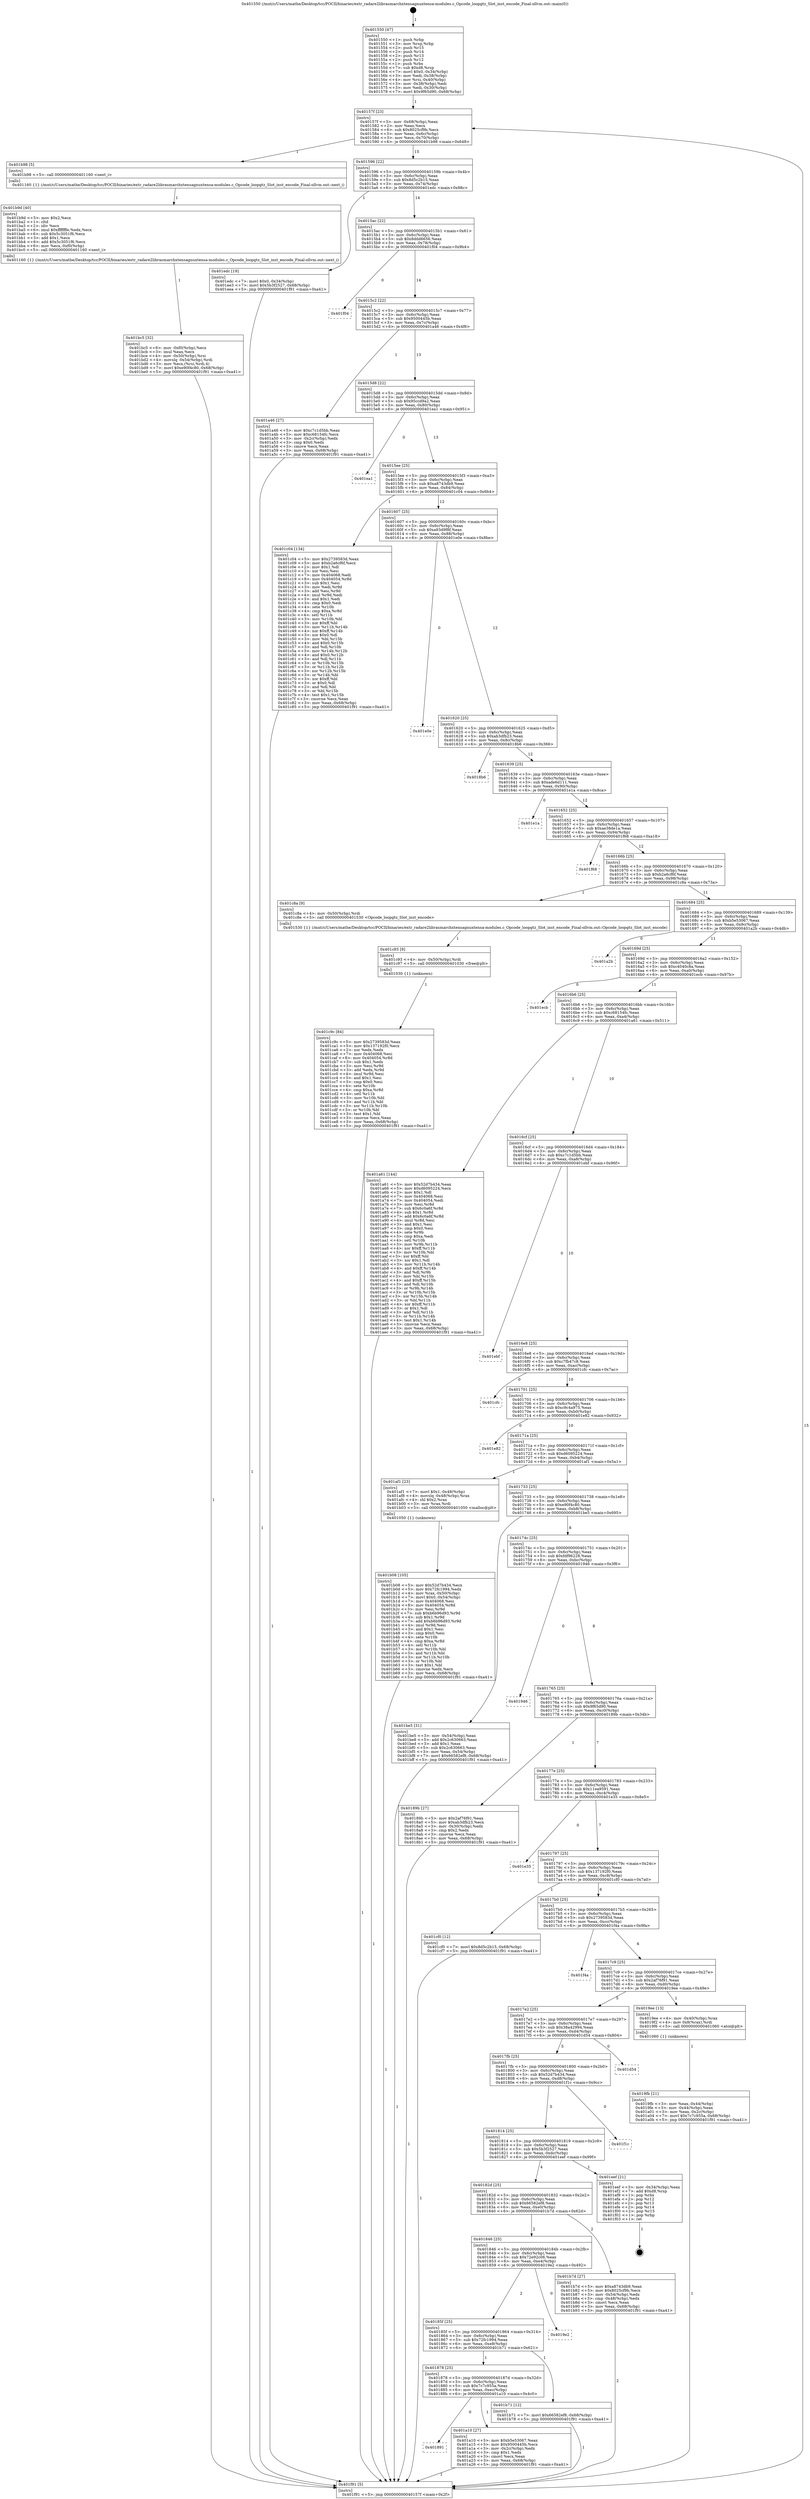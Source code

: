 digraph "0x401550" {
  label = "0x401550 (/mnt/c/Users/mathe/Desktop/tcc/POCII/binaries/extr_radare2librasmarchxtensagnuxtensa-modules.c_Opcode_loopgtz_Slot_inst_encode_Final-ollvm.out::main(0))"
  labelloc = "t"
  node[shape=record]

  Entry [label="",width=0.3,height=0.3,shape=circle,fillcolor=black,style=filled]
  "0x40157f" [label="{
     0x40157f [23]\l
     | [instrs]\l
     &nbsp;&nbsp;0x40157f \<+3\>: mov -0x68(%rbp),%eax\l
     &nbsp;&nbsp;0x401582 \<+2\>: mov %eax,%ecx\l
     &nbsp;&nbsp;0x401584 \<+6\>: sub $0x8025cf9b,%ecx\l
     &nbsp;&nbsp;0x40158a \<+3\>: mov %eax,-0x6c(%rbp)\l
     &nbsp;&nbsp;0x40158d \<+3\>: mov %ecx,-0x70(%rbp)\l
     &nbsp;&nbsp;0x401590 \<+6\>: je 0000000000401b98 \<main+0x648\>\l
  }"]
  "0x401b98" [label="{
     0x401b98 [5]\l
     | [instrs]\l
     &nbsp;&nbsp;0x401b98 \<+5\>: call 0000000000401160 \<next_i\>\l
     | [calls]\l
     &nbsp;&nbsp;0x401160 \{1\} (/mnt/c/Users/mathe/Desktop/tcc/POCII/binaries/extr_radare2librasmarchxtensagnuxtensa-modules.c_Opcode_loopgtz_Slot_inst_encode_Final-ollvm.out::next_i)\l
  }"]
  "0x401596" [label="{
     0x401596 [22]\l
     | [instrs]\l
     &nbsp;&nbsp;0x401596 \<+5\>: jmp 000000000040159b \<main+0x4b\>\l
     &nbsp;&nbsp;0x40159b \<+3\>: mov -0x6c(%rbp),%eax\l
     &nbsp;&nbsp;0x40159e \<+5\>: sub $0x8d5c2b15,%eax\l
     &nbsp;&nbsp;0x4015a3 \<+3\>: mov %eax,-0x74(%rbp)\l
     &nbsp;&nbsp;0x4015a6 \<+6\>: je 0000000000401edc \<main+0x98c\>\l
  }"]
  Exit [label="",width=0.3,height=0.3,shape=circle,fillcolor=black,style=filled,peripheries=2]
  "0x401edc" [label="{
     0x401edc [19]\l
     | [instrs]\l
     &nbsp;&nbsp;0x401edc \<+7\>: movl $0x0,-0x34(%rbp)\l
     &nbsp;&nbsp;0x401ee3 \<+7\>: movl $0x5b3f2527,-0x68(%rbp)\l
     &nbsp;&nbsp;0x401eea \<+5\>: jmp 0000000000401f91 \<main+0xa41\>\l
  }"]
  "0x4015ac" [label="{
     0x4015ac [22]\l
     | [instrs]\l
     &nbsp;&nbsp;0x4015ac \<+5\>: jmp 00000000004015b1 \<main+0x61\>\l
     &nbsp;&nbsp;0x4015b1 \<+3\>: mov -0x6c(%rbp),%eax\l
     &nbsp;&nbsp;0x4015b4 \<+5\>: sub $0x8ddd6656,%eax\l
     &nbsp;&nbsp;0x4015b9 \<+3\>: mov %eax,-0x78(%rbp)\l
     &nbsp;&nbsp;0x4015bc \<+6\>: je 0000000000401f04 \<main+0x9b4\>\l
  }"]
  "0x401c9c" [label="{
     0x401c9c [84]\l
     | [instrs]\l
     &nbsp;&nbsp;0x401c9c \<+5\>: mov $0x2739583d,%eax\l
     &nbsp;&nbsp;0x401ca1 \<+5\>: mov $0x137192f0,%ecx\l
     &nbsp;&nbsp;0x401ca6 \<+2\>: xor %edx,%edx\l
     &nbsp;&nbsp;0x401ca8 \<+7\>: mov 0x404068,%esi\l
     &nbsp;&nbsp;0x401caf \<+8\>: mov 0x404054,%r8d\l
     &nbsp;&nbsp;0x401cb7 \<+3\>: sub $0x1,%edx\l
     &nbsp;&nbsp;0x401cba \<+3\>: mov %esi,%r9d\l
     &nbsp;&nbsp;0x401cbd \<+3\>: add %edx,%r9d\l
     &nbsp;&nbsp;0x401cc0 \<+4\>: imul %r9d,%esi\l
     &nbsp;&nbsp;0x401cc4 \<+3\>: and $0x1,%esi\l
     &nbsp;&nbsp;0x401cc7 \<+3\>: cmp $0x0,%esi\l
     &nbsp;&nbsp;0x401cca \<+4\>: sete %r10b\l
     &nbsp;&nbsp;0x401cce \<+4\>: cmp $0xa,%r8d\l
     &nbsp;&nbsp;0x401cd2 \<+4\>: setl %r11b\l
     &nbsp;&nbsp;0x401cd6 \<+3\>: mov %r10b,%bl\l
     &nbsp;&nbsp;0x401cd9 \<+3\>: and %r11b,%bl\l
     &nbsp;&nbsp;0x401cdc \<+3\>: xor %r11b,%r10b\l
     &nbsp;&nbsp;0x401cdf \<+3\>: or %r10b,%bl\l
     &nbsp;&nbsp;0x401ce2 \<+3\>: test $0x1,%bl\l
     &nbsp;&nbsp;0x401ce5 \<+3\>: cmovne %ecx,%eax\l
     &nbsp;&nbsp;0x401ce8 \<+3\>: mov %eax,-0x68(%rbp)\l
     &nbsp;&nbsp;0x401ceb \<+5\>: jmp 0000000000401f91 \<main+0xa41\>\l
  }"]
  "0x401f04" [label="{
     0x401f04\l
  }", style=dashed]
  "0x4015c2" [label="{
     0x4015c2 [22]\l
     | [instrs]\l
     &nbsp;&nbsp;0x4015c2 \<+5\>: jmp 00000000004015c7 \<main+0x77\>\l
     &nbsp;&nbsp;0x4015c7 \<+3\>: mov -0x6c(%rbp),%eax\l
     &nbsp;&nbsp;0x4015ca \<+5\>: sub $0x9500445b,%eax\l
     &nbsp;&nbsp;0x4015cf \<+3\>: mov %eax,-0x7c(%rbp)\l
     &nbsp;&nbsp;0x4015d2 \<+6\>: je 0000000000401a46 \<main+0x4f6\>\l
  }"]
  "0x401c93" [label="{
     0x401c93 [9]\l
     | [instrs]\l
     &nbsp;&nbsp;0x401c93 \<+4\>: mov -0x50(%rbp),%rdi\l
     &nbsp;&nbsp;0x401c97 \<+5\>: call 0000000000401030 \<free@plt\>\l
     | [calls]\l
     &nbsp;&nbsp;0x401030 \{1\} (unknown)\l
  }"]
  "0x401a46" [label="{
     0x401a46 [27]\l
     | [instrs]\l
     &nbsp;&nbsp;0x401a46 \<+5\>: mov $0xc7c1d5bb,%eax\l
     &nbsp;&nbsp;0x401a4b \<+5\>: mov $0xc68154fc,%ecx\l
     &nbsp;&nbsp;0x401a50 \<+3\>: mov -0x2c(%rbp),%edx\l
     &nbsp;&nbsp;0x401a53 \<+3\>: cmp $0x0,%edx\l
     &nbsp;&nbsp;0x401a56 \<+3\>: cmove %ecx,%eax\l
     &nbsp;&nbsp;0x401a59 \<+3\>: mov %eax,-0x68(%rbp)\l
     &nbsp;&nbsp;0x401a5c \<+5\>: jmp 0000000000401f91 \<main+0xa41\>\l
  }"]
  "0x4015d8" [label="{
     0x4015d8 [22]\l
     | [instrs]\l
     &nbsp;&nbsp;0x4015d8 \<+5\>: jmp 00000000004015dd \<main+0x8d\>\l
     &nbsp;&nbsp;0x4015dd \<+3\>: mov -0x6c(%rbp),%eax\l
     &nbsp;&nbsp;0x4015e0 \<+5\>: sub $0x95ccd9a2,%eax\l
     &nbsp;&nbsp;0x4015e5 \<+3\>: mov %eax,-0x80(%rbp)\l
     &nbsp;&nbsp;0x4015e8 \<+6\>: je 0000000000401ea1 \<main+0x951\>\l
  }"]
  "0x401bc5" [label="{
     0x401bc5 [32]\l
     | [instrs]\l
     &nbsp;&nbsp;0x401bc5 \<+6\>: mov -0xf0(%rbp),%ecx\l
     &nbsp;&nbsp;0x401bcb \<+3\>: imul %eax,%ecx\l
     &nbsp;&nbsp;0x401bce \<+4\>: mov -0x50(%rbp),%rsi\l
     &nbsp;&nbsp;0x401bd2 \<+4\>: movslq -0x54(%rbp),%rdi\l
     &nbsp;&nbsp;0x401bd6 \<+3\>: mov %ecx,(%rsi,%rdi,4)\l
     &nbsp;&nbsp;0x401bd9 \<+7\>: movl $0xe90f4c80,-0x68(%rbp)\l
     &nbsp;&nbsp;0x401be0 \<+5\>: jmp 0000000000401f91 \<main+0xa41\>\l
  }"]
  "0x401ea1" [label="{
     0x401ea1\l
  }", style=dashed]
  "0x4015ee" [label="{
     0x4015ee [25]\l
     | [instrs]\l
     &nbsp;&nbsp;0x4015ee \<+5\>: jmp 00000000004015f3 \<main+0xa3\>\l
     &nbsp;&nbsp;0x4015f3 \<+3\>: mov -0x6c(%rbp),%eax\l
     &nbsp;&nbsp;0x4015f6 \<+5\>: sub $0xa8743db9,%eax\l
     &nbsp;&nbsp;0x4015fb \<+6\>: mov %eax,-0x84(%rbp)\l
     &nbsp;&nbsp;0x401601 \<+6\>: je 0000000000401c04 \<main+0x6b4\>\l
  }"]
  "0x401b9d" [label="{
     0x401b9d [40]\l
     | [instrs]\l
     &nbsp;&nbsp;0x401b9d \<+5\>: mov $0x2,%ecx\l
     &nbsp;&nbsp;0x401ba2 \<+1\>: cltd\l
     &nbsp;&nbsp;0x401ba3 \<+2\>: idiv %ecx\l
     &nbsp;&nbsp;0x401ba5 \<+6\>: imul $0xfffffffe,%edx,%ecx\l
     &nbsp;&nbsp;0x401bab \<+6\>: sub $0x5c3051f6,%ecx\l
     &nbsp;&nbsp;0x401bb1 \<+3\>: add $0x1,%ecx\l
     &nbsp;&nbsp;0x401bb4 \<+6\>: add $0x5c3051f6,%ecx\l
     &nbsp;&nbsp;0x401bba \<+6\>: mov %ecx,-0xf0(%rbp)\l
     &nbsp;&nbsp;0x401bc0 \<+5\>: call 0000000000401160 \<next_i\>\l
     | [calls]\l
     &nbsp;&nbsp;0x401160 \{1\} (/mnt/c/Users/mathe/Desktop/tcc/POCII/binaries/extr_radare2librasmarchxtensagnuxtensa-modules.c_Opcode_loopgtz_Slot_inst_encode_Final-ollvm.out::next_i)\l
  }"]
  "0x401c04" [label="{
     0x401c04 [134]\l
     | [instrs]\l
     &nbsp;&nbsp;0x401c04 \<+5\>: mov $0x2739583d,%eax\l
     &nbsp;&nbsp;0x401c09 \<+5\>: mov $0xb2a6cf6f,%ecx\l
     &nbsp;&nbsp;0x401c0e \<+2\>: mov $0x1,%dl\l
     &nbsp;&nbsp;0x401c10 \<+2\>: xor %esi,%esi\l
     &nbsp;&nbsp;0x401c12 \<+7\>: mov 0x404068,%edi\l
     &nbsp;&nbsp;0x401c19 \<+8\>: mov 0x404054,%r8d\l
     &nbsp;&nbsp;0x401c21 \<+3\>: sub $0x1,%esi\l
     &nbsp;&nbsp;0x401c24 \<+3\>: mov %edi,%r9d\l
     &nbsp;&nbsp;0x401c27 \<+3\>: add %esi,%r9d\l
     &nbsp;&nbsp;0x401c2a \<+4\>: imul %r9d,%edi\l
     &nbsp;&nbsp;0x401c2e \<+3\>: and $0x1,%edi\l
     &nbsp;&nbsp;0x401c31 \<+3\>: cmp $0x0,%edi\l
     &nbsp;&nbsp;0x401c34 \<+4\>: sete %r10b\l
     &nbsp;&nbsp;0x401c38 \<+4\>: cmp $0xa,%r8d\l
     &nbsp;&nbsp;0x401c3c \<+4\>: setl %r11b\l
     &nbsp;&nbsp;0x401c40 \<+3\>: mov %r10b,%bl\l
     &nbsp;&nbsp;0x401c43 \<+3\>: xor $0xff,%bl\l
     &nbsp;&nbsp;0x401c46 \<+3\>: mov %r11b,%r14b\l
     &nbsp;&nbsp;0x401c49 \<+4\>: xor $0xff,%r14b\l
     &nbsp;&nbsp;0x401c4d \<+3\>: xor $0x0,%dl\l
     &nbsp;&nbsp;0x401c50 \<+3\>: mov %bl,%r15b\l
     &nbsp;&nbsp;0x401c53 \<+4\>: and $0x0,%r15b\l
     &nbsp;&nbsp;0x401c57 \<+3\>: and %dl,%r10b\l
     &nbsp;&nbsp;0x401c5a \<+3\>: mov %r14b,%r12b\l
     &nbsp;&nbsp;0x401c5d \<+4\>: and $0x0,%r12b\l
     &nbsp;&nbsp;0x401c61 \<+3\>: and %dl,%r11b\l
     &nbsp;&nbsp;0x401c64 \<+3\>: or %r10b,%r15b\l
     &nbsp;&nbsp;0x401c67 \<+3\>: or %r11b,%r12b\l
     &nbsp;&nbsp;0x401c6a \<+3\>: xor %r12b,%r15b\l
     &nbsp;&nbsp;0x401c6d \<+3\>: or %r14b,%bl\l
     &nbsp;&nbsp;0x401c70 \<+3\>: xor $0xff,%bl\l
     &nbsp;&nbsp;0x401c73 \<+3\>: or $0x0,%dl\l
     &nbsp;&nbsp;0x401c76 \<+2\>: and %dl,%bl\l
     &nbsp;&nbsp;0x401c78 \<+3\>: or %bl,%r15b\l
     &nbsp;&nbsp;0x401c7b \<+4\>: test $0x1,%r15b\l
     &nbsp;&nbsp;0x401c7f \<+3\>: cmovne %ecx,%eax\l
     &nbsp;&nbsp;0x401c82 \<+3\>: mov %eax,-0x68(%rbp)\l
     &nbsp;&nbsp;0x401c85 \<+5\>: jmp 0000000000401f91 \<main+0xa41\>\l
  }"]
  "0x401607" [label="{
     0x401607 [25]\l
     | [instrs]\l
     &nbsp;&nbsp;0x401607 \<+5\>: jmp 000000000040160c \<main+0xbc\>\l
     &nbsp;&nbsp;0x40160c \<+3\>: mov -0x6c(%rbp),%eax\l
     &nbsp;&nbsp;0x40160f \<+5\>: sub $0xa93d9f8f,%eax\l
     &nbsp;&nbsp;0x401614 \<+6\>: mov %eax,-0x88(%rbp)\l
     &nbsp;&nbsp;0x40161a \<+6\>: je 0000000000401e0e \<main+0x8be\>\l
  }"]
  "0x401b08" [label="{
     0x401b08 [105]\l
     | [instrs]\l
     &nbsp;&nbsp;0x401b08 \<+5\>: mov $0x52d7b434,%ecx\l
     &nbsp;&nbsp;0x401b0d \<+5\>: mov $0x72fc1994,%edx\l
     &nbsp;&nbsp;0x401b12 \<+4\>: mov %rax,-0x50(%rbp)\l
     &nbsp;&nbsp;0x401b16 \<+7\>: movl $0x0,-0x54(%rbp)\l
     &nbsp;&nbsp;0x401b1d \<+7\>: mov 0x404068,%esi\l
     &nbsp;&nbsp;0x401b24 \<+8\>: mov 0x404054,%r8d\l
     &nbsp;&nbsp;0x401b2c \<+3\>: mov %esi,%r9d\l
     &nbsp;&nbsp;0x401b2f \<+7\>: sub $0xb6b96d93,%r9d\l
     &nbsp;&nbsp;0x401b36 \<+4\>: sub $0x1,%r9d\l
     &nbsp;&nbsp;0x401b3a \<+7\>: add $0xb6b96d93,%r9d\l
     &nbsp;&nbsp;0x401b41 \<+4\>: imul %r9d,%esi\l
     &nbsp;&nbsp;0x401b45 \<+3\>: and $0x1,%esi\l
     &nbsp;&nbsp;0x401b48 \<+3\>: cmp $0x0,%esi\l
     &nbsp;&nbsp;0x401b4b \<+4\>: sete %r10b\l
     &nbsp;&nbsp;0x401b4f \<+4\>: cmp $0xa,%r8d\l
     &nbsp;&nbsp;0x401b53 \<+4\>: setl %r11b\l
     &nbsp;&nbsp;0x401b57 \<+3\>: mov %r10b,%bl\l
     &nbsp;&nbsp;0x401b5a \<+3\>: and %r11b,%bl\l
     &nbsp;&nbsp;0x401b5d \<+3\>: xor %r11b,%r10b\l
     &nbsp;&nbsp;0x401b60 \<+3\>: or %r10b,%bl\l
     &nbsp;&nbsp;0x401b63 \<+3\>: test $0x1,%bl\l
     &nbsp;&nbsp;0x401b66 \<+3\>: cmovne %edx,%ecx\l
     &nbsp;&nbsp;0x401b69 \<+3\>: mov %ecx,-0x68(%rbp)\l
     &nbsp;&nbsp;0x401b6c \<+5\>: jmp 0000000000401f91 \<main+0xa41\>\l
  }"]
  "0x401e0e" [label="{
     0x401e0e\l
  }", style=dashed]
  "0x401620" [label="{
     0x401620 [25]\l
     | [instrs]\l
     &nbsp;&nbsp;0x401620 \<+5\>: jmp 0000000000401625 \<main+0xd5\>\l
     &nbsp;&nbsp;0x401625 \<+3\>: mov -0x6c(%rbp),%eax\l
     &nbsp;&nbsp;0x401628 \<+5\>: sub $0xab3dfb23,%eax\l
     &nbsp;&nbsp;0x40162d \<+6\>: mov %eax,-0x8c(%rbp)\l
     &nbsp;&nbsp;0x401633 \<+6\>: je 00000000004018b6 \<main+0x366\>\l
  }"]
  "0x401891" [label="{
     0x401891\l
  }", style=dashed]
  "0x4018b6" [label="{
     0x4018b6\l
  }", style=dashed]
  "0x401639" [label="{
     0x401639 [25]\l
     | [instrs]\l
     &nbsp;&nbsp;0x401639 \<+5\>: jmp 000000000040163e \<main+0xee\>\l
     &nbsp;&nbsp;0x40163e \<+3\>: mov -0x6c(%rbp),%eax\l
     &nbsp;&nbsp;0x401641 \<+5\>: sub $0xade6d111,%eax\l
     &nbsp;&nbsp;0x401646 \<+6\>: mov %eax,-0x90(%rbp)\l
     &nbsp;&nbsp;0x40164c \<+6\>: je 0000000000401e1a \<main+0x8ca\>\l
  }"]
  "0x401a10" [label="{
     0x401a10 [27]\l
     | [instrs]\l
     &nbsp;&nbsp;0x401a10 \<+5\>: mov $0xb5e53067,%eax\l
     &nbsp;&nbsp;0x401a15 \<+5\>: mov $0x9500445b,%ecx\l
     &nbsp;&nbsp;0x401a1a \<+3\>: mov -0x2c(%rbp),%edx\l
     &nbsp;&nbsp;0x401a1d \<+3\>: cmp $0x1,%edx\l
     &nbsp;&nbsp;0x401a20 \<+3\>: cmovl %ecx,%eax\l
     &nbsp;&nbsp;0x401a23 \<+3\>: mov %eax,-0x68(%rbp)\l
     &nbsp;&nbsp;0x401a26 \<+5\>: jmp 0000000000401f91 \<main+0xa41\>\l
  }"]
  "0x401e1a" [label="{
     0x401e1a\l
  }", style=dashed]
  "0x401652" [label="{
     0x401652 [25]\l
     | [instrs]\l
     &nbsp;&nbsp;0x401652 \<+5\>: jmp 0000000000401657 \<main+0x107\>\l
     &nbsp;&nbsp;0x401657 \<+3\>: mov -0x6c(%rbp),%eax\l
     &nbsp;&nbsp;0x40165a \<+5\>: sub $0xae38de1a,%eax\l
     &nbsp;&nbsp;0x40165f \<+6\>: mov %eax,-0x94(%rbp)\l
     &nbsp;&nbsp;0x401665 \<+6\>: je 0000000000401f68 \<main+0xa18\>\l
  }"]
  "0x401878" [label="{
     0x401878 [25]\l
     | [instrs]\l
     &nbsp;&nbsp;0x401878 \<+5\>: jmp 000000000040187d \<main+0x32d\>\l
     &nbsp;&nbsp;0x40187d \<+3\>: mov -0x6c(%rbp),%eax\l
     &nbsp;&nbsp;0x401880 \<+5\>: sub $0x7c7c955a,%eax\l
     &nbsp;&nbsp;0x401885 \<+6\>: mov %eax,-0xec(%rbp)\l
     &nbsp;&nbsp;0x40188b \<+6\>: je 0000000000401a10 \<main+0x4c0\>\l
  }"]
  "0x401f68" [label="{
     0x401f68\l
  }", style=dashed]
  "0x40166b" [label="{
     0x40166b [25]\l
     | [instrs]\l
     &nbsp;&nbsp;0x40166b \<+5\>: jmp 0000000000401670 \<main+0x120\>\l
     &nbsp;&nbsp;0x401670 \<+3\>: mov -0x6c(%rbp),%eax\l
     &nbsp;&nbsp;0x401673 \<+5\>: sub $0xb2a6cf6f,%eax\l
     &nbsp;&nbsp;0x401678 \<+6\>: mov %eax,-0x98(%rbp)\l
     &nbsp;&nbsp;0x40167e \<+6\>: je 0000000000401c8a \<main+0x73a\>\l
  }"]
  "0x401b71" [label="{
     0x401b71 [12]\l
     | [instrs]\l
     &nbsp;&nbsp;0x401b71 \<+7\>: movl $0x66582ef8,-0x68(%rbp)\l
     &nbsp;&nbsp;0x401b78 \<+5\>: jmp 0000000000401f91 \<main+0xa41\>\l
  }"]
  "0x401c8a" [label="{
     0x401c8a [9]\l
     | [instrs]\l
     &nbsp;&nbsp;0x401c8a \<+4\>: mov -0x50(%rbp),%rdi\l
     &nbsp;&nbsp;0x401c8e \<+5\>: call 0000000000401530 \<Opcode_loopgtz_Slot_inst_encode\>\l
     | [calls]\l
     &nbsp;&nbsp;0x401530 \{1\} (/mnt/c/Users/mathe/Desktop/tcc/POCII/binaries/extr_radare2librasmarchxtensagnuxtensa-modules.c_Opcode_loopgtz_Slot_inst_encode_Final-ollvm.out::Opcode_loopgtz_Slot_inst_encode)\l
  }"]
  "0x401684" [label="{
     0x401684 [25]\l
     | [instrs]\l
     &nbsp;&nbsp;0x401684 \<+5\>: jmp 0000000000401689 \<main+0x139\>\l
     &nbsp;&nbsp;0x401689 \<+3\>: mov -0x6c(%rbp),%eax\l
     &nbsp;&nbsp;0x40168c \<+5\>: sub $0xb5e53067,%eax\l
     &nbsp;&nbsp;0x401691 \<+6\>: mov %eax,-0x9c(%rbp)\l
     &nbsp;&nbsp;0x401697 \<+6\>: je 0000000000401a2b \<main+0x4db\>\l
  }"]
  "0x40185f" [label="{
     0x40185f [25]\l
     | [instrs]\l
     &nbsp;&nbsp;0x40185f \<+5\>: jmp 0000000000401864 \<main+0x314\>\l
     &nbsp;&nbsp;0x401864 \<+3\>: mov -0x6c(%rbp),%eax\l
     &nbsp;&nbsp;0x401867 \<+5\>: sub $0x72fc1994,%eax\l
     &nbsp;&nbsp;0x40186c \<+6\>: mov %eax,-0xe8(%rbp)\l
     &nbsp;&nbsp;0x401872 \<+6\>: je 0000000000401b71 \<main+0x621\>\l
  }"]
  "0x401a2b" [label="{
     0x401a2b\l
  }", style=dashed]
  "0x40169d" [label="{
     0x40169d [25]\l
     | [instrs]\l
     &nbsp;&nbsp;0x40169d \<+5\>: jmp 00000000004016a2 \<main+0x152\>\l
     &nbsp;&nbsp;0x4016a2 \<+3\>: mov -0x6c(%rbp),%eax\l
     &nbsp;&nbsp;0x4016a5 \<+5\>: sub $0xc4040c8a,%eax\l
     &nbsp;&nbsp;0x4016aa \<+6\>: mov %eax,-0xa0(%rbp)\l
     &nbsp;&nbsp;0x4016b0 \<+6\>: je 0000000000401ecb \<main+0x97b\>\l
  }"]
  "0x4019e2" [label="{
     0x4019e2\l
  }", style=dashed]
  "0x401ecb" [label="{
     0x401ecb\l
  }", style=dashed]
  "0x4016b6" [label="{
     0x4016b6 [25]\l
     | [instrs]\l
     &nbsp;&nbsp;0x4016b6 \<+5\>: jmp 00000000004016bb \<main+0x16b\>\l
     &nbsp;&nbsp;0x4016bb \<+3\>: mov -0x6c(%rbp),%eax\l
     &nbsp;&nbsp;0x4016be \<+5\>: sub $0xc68154fc,%eax\l
     &nbsp;&nbsp;0x4016c3 \<+6\>: mov %eax,-0xa4(%rbp)\l
     &nbsp;&nbsp;0x4016c9 \<+6\>: je 0000000000401a61 \<main+0x511\>\l
  }"]
  "0x401846" [label="{
     0x401846 [25]\l
     | [instrs]\l
     &nbsp;&nbsp;0x401846 \<+5\>: jmp 000000000040184b \<main+0x2fb\>\l
     &nbsp;&nbsp;0x40184b \<+3\>: mov -0x6c(%rbp),%eax\l
     &nbsp;&nbsp;0x40184e \<+5\>: sub $0x72e92c06,%eax\l
     &nbsp;&nbsp;0x401853 \<+6\>: mov %eax,-0xe4(%rbp)\l
     &nbsp;&nbsp;0x401859 \<+6\>: je 00000000004019e2 \<main+0x492\>\l
  }"]
  "0x401a61" [label="{
     0x401a61 [144]\l
     | [instrs]\l
     &nbsp;&nbsp;0x401a61 \<+5\>: mov $0x52d7b434,%eax\l
     &nbsp;&nbsp;0x401a66 \<+5\>: mov $0xd6095224,%ecx\l
     &nbsp;&nbsp;0x401a6b \<+2\>: mov $0x1,%dl\l
     &nbsp;&nbsp;0x401a6d \<+7\>: mov 0x404068,%esi\l
     &nbsp;&nbsp;0x401a74 \<+7\>: mov 0x404054,%edi\l
     &nbsp;&nbsp;0x401a7b \<+3\>: mov %esi,%r8d\l
     &nbsp;&nbsp;0x401a7e \<+7\>: sub $0x6c0a6f,%r8d\l
     &nbsp;&nbsp;0x401a85 \<+4\>: sub $0x1,%r8d\l
     &nbsp;&nbsp;0x401a89 \<+7\>: add $0x6c0a6f,%r8d\l
     &nbsp;&nbsp;0x401a90 \<+4\>: imul %r8d,%esi\l
     &nbsp;&nbsp;0x401a94 \<+3\>: and $0x1,%esi\l
     &nbsp;&nbsp;0x401a97 \<+3\>: cmp $0x0,%esi\l
     &nbsp;&nbsp;0x401a9a \<+4\>: sete %r9b\l
     &nbsp;&nbsp;0x401a9e \<+3\>: cmp $0xa,%edi\l
     &nbsp;&nbsp;0x401aa1 \<+4\>: setl %r10b\l
     &nbsp;&nbsp;0x401aa5 \<+3\>: mov %r9b,%r11b\l
     &nbsp;&nbsp;0x401aa8 \<+4\>: xor $0xff,%r11b\l
     &nbsp;&nbsp;0x401aac \<+3\>: mov %r10b,%bl\l
     &nbsp;&nbsp;0x401aaf \<+3\>: xor $0xff,%bl\l
     &nbsp;&nbsp;0x401ab2 \<+3\>: xor $0x1,%dl\l
     &nbsp;&nbsp;0x401ab5 \<+3\>: mov %r11b,%r14b\l
     &nbsp;&nbsp;0x401ab8 \<+4\>: and $0xff,%r14b\l
     &nbsp;&nbsp;0x401abc \<+3\>: and %dl,%r9b\l
     &nbsp;&nbsp;0x401abf \<+3\>: mov %bl,%r15b\l
     &nbsp;&nbsp;0x401ac2 \<+4\>: and $0xff,%r15b\l
     &nbsp;&nbsp;0x401ac6 \<+3\>: and %dl,%r10b\l
     &nbsp;&nbsp;0x401ac9 \<+3\>: or %r9b,%r14b\l
     &nbsp;&nbsp;0x401acc \<+3\>: or %r10b,%r15b\l
     &nbsp;&nbsp;0x401acf \<+3\>: xor %r15b,%r14b\l
     &nbsp;&nbsp;0x401ad2 \<+3\>: or %bl,%r11b\l
     &nbsp;&nbsp;0x401ad5 \<+4\>: xor $0xff,%r11b\l
     &nbsp;&nbsp;0x401ad9 \<+3\>: or $0x1,%dl\l
     &nbsp;&nbsp;0x401adc \<+3\>: and %dl,%r11b\l
     &nbsp;&nbsp;0x401adf \<+3\>: or %r11b,%r14b\l
     &nbsp;&nbsp;0x401ae2 \<+4\>: test $0x1,%r14b\l
     &nbsp;&nbsp;0x401ae6 \<+3\>: cmovne %ecx,%eax\l
     &nbsp;&nbsp;0x401ae9 \<+3\>: mov %eax,-0x68(%rbp)\l
     &nbsp;&nbsp;0x401aec \<+5\>: jmp 0000000000401f91 \<main+0xa41\>\l
  }"]
  "0x4016cf" [label="{
     0x4016cf [25]\l
     | [instrs]\l
     &nbsp;&nbsp;0x4016cf \<+5\>: jmp 00000000004016d4 \<main+0x184\>\l
     &nbsp;&nbsp;0x4016d4 \<+3\>: mov -0x6c(%rbp),%eax\l
     &nbsp;&nbsp;0x4016d7 \<+5\>: sub $0xc7c1d5bb,%eax\l
     &nbsp;&nbsp;0x4016dc \<+6\>: mov %eax,-0xa8(%rbp)\l
     &nbsp;&nbsp;0x4016e2 \<+6\>: je 0000000000401ebf \<main+0x96f\>\l
  }"]
  "0x401b7d" [label="{
     0x401b7d [27]\l
     | [instrs]\l
     &nbsp;&nbsp;0x401b7d \<+5\>: mov $0xa8743db9,%eax\l
     &nbsp;&nbsp;0x401b82 \<+5\>: mov $0x8025cf9b,%ecx\l
     &nbsp;&nbsp;0x401b87 \<+3\>: mov -0x54(%rbp),%edx\l
     &nbsp;&nbsp;0x401b8a \<+3\>: cmp -0x48(%rbp),%edx\l
     &nbsp;&nbsp;0x401b8d \<+3\>: cmovl %ecx,%eax\l
     &nbsp;&nbsp;0x401b90 \<+3\>: mov %eax,-0x68(%rbp)\l
     &nbsp;&nbsp;0x401b93 \<+5\>: jmp 0000000000401f91 \<main+0xa41\>\l
  }"]
  "0x401ebf" [label="{
     0x401ebf\l
  }", style=dashed]
  "0x4016e8" [label="{
     0x4016e8 [25]\l
     | [instrs]\l
     &nbsp;&nbsp;0x4016e8 \<+5\>: jmp 00000000004016ed \<main+0x19d\>\l
     &nbsp;&nbsp;0x4016ed \<+3\>: mov -0x6c(%rbp),%eax\l
     &nbsp;&nbsp;0x4016f0 \<+5\>: sub $0xc7fb47c8,%eax\l
     &nbsp;&nbsp;0x4016f5 \<+6\>: mov %eax,-0xac(%rbp)\l
     &nbsp;&nbsp;0x4016fb \<+6\>: je 0000000000401cfc \<main+0x7ac\>\l
  }"]
  "0x40182d" [label="{
     0x40182d [25]\l
     | [instrs]\l
     &nbsp;&nbsp;0x40182d \<+5\>: jmp 0000000000401832 \<main+0x2e2\>\l
     &nbsp;&nbsp;0x401832 \<+3\>: mov -0x6c(%rbp),%eax\l
     &nbsp;&nbsp;0x401835 \<+5\>: sub $0x66582ef8,%eax\l
     &nbsp;&nbsp;0x40183a \<+6\>: mov %eax,-0xe0(%rbp)\l
     &nbsp;&nbsp;0x401840 \<+6\>: je 0000000000401b7d \<main+0x62d\>\l
  }"]
  "0x401cfc" [label="{
     0x401cfc\l
  }", style=dashed]
  "0x401701" [label="{
     0x401701 [25]\l
     | [instrs]\l
     &nbsp;&nbsp;0x401701 \<+5\>: jmp 0000000000401706 \<main+0x1b6\>\l
     &nbsp;&nbsp;0x401706 \<+3\>: mov -0x6c(%rbp),%eax\l
     &nbsp;&nbsp;0x401709 \<+5\>: sub $0xc9c4a975,%eax\l
     &nbsp;&nbsp;0x40170e \<+6\>: mov %eax,-0xb0(%rbp)\l
     &nbsp;&nbsp;0x401714 \<+6\>: je 0000000000401e82 \<main+0x932\>\l
  }"]
  "0x401eef" [label="{
     0x401eef [21]\l
     | [instrs]\l
     &nbsp;&nbsp;0x401eef \<+3\>: mov -0x34(%rbp),%eax\l
     &nbsp;&nbsp;0x401ef2 \<+7\>: add $0xd8,%rsp\l
     &nbsp;&nbsp;0x401ef9 \<+1\>: pop %rbx\l
     &nbsp;&nbsp;0x401efa \<+2\>: pop %r12\l
     &nbsp;&nbsp;0x401efc \<+2\>: pop %r13\l
     &nbsp;&nbsp;0x401efe \<+2\>: pop %r14\l
     &nbsp;&nbsp;0x401f00 \<+2\>: pop %r15\l
     &nbsp;&nbsp;0x401f02 \<+1\>: pop %rbp\l
     &nbsp;&nbsp;0x401f03 \<+1\>: ret\l
  }"]
  "0x401e82" [label="{
     0x401e82\l
  }", style=dashed]
  "0x40171a" [label="{
     0x40171a [25]\l
     | [instrs]\l
     &nbsp;&nbsp;0x40171a \<+5\>: jmp 000000000040171f \<main+0x1cf\>\l
     &nbsp;&nbsp;0x40171f \<+3\>: mov -0x6c(%rbp),%eax\l
     &nbsp;&nbsp;0x401722 \<+5\>: sub $0xd6095224,%eax\l
     &nbsp;&nbsp;0x401727 \<+6\>: mov %eax,-0xb4(%rbp)\l
     &nbsp;&nbsp;0x40172d \<+6\>: je 0000000000401af1 \<main+0x5a1\>\l
  }"]
  "0x401814" [label="{
     0x401814 [25]\l
     | [instrs]\l
     &nbsp;&nbsp;0x401814 \<+5\>: jmp 0000000000401819 \<main+0x2c9\>\l
     &nbsp;&nbsp;0x401819 \<+3\>: mov -0x6c(%rbp),%eax\l
     &nbsp;&nbsp;0x40181c \<+5\>: sub $0x5b3f2527,%eax\l
     &nbsp;&nbsp;0x401821 \<+6\>: mov %eax,-0xdc(%rbp)\l
     &nbsp;&nbsp;0x401827 \<+6\>: je 0000000000401eef \<main+0x99f\>\l
  }"]
  "0x401af1" [label="{
     0x401af1 [23]\l
     | [instrs]\l
     &nbsp;&nbsp;0x401af1 \<+7\>: movl $0x1,-0x48(%rbp)\l
     &nbsp;&nbsp;0x401af8 \<+4\>: movslq -0x48(%rbp),%rax\l
     &nbsp;&nbsp;0x401afc \<+4\>: shl $0x2,%rax\l
     &nbsp;&nbsp;0x401b00 \<+3\>: mov %rax,%rdi\l
     &nbsp;&nbsp;0x401b03 \<+5\>: call 0000000000401050 \<malloc@plt\>\l
     | [calls]\l
     &nbsp;&nbsp;0x401050 \{1\} (unknown)\l
  }"]
  "0x401733" [label="{
     0x401733 [25]\l
     | [instrs]\l
     &nbsp;&nbsp;0x401733 \<+5\>: jmp 0000000000401738 \<main+0x1e8\>\l
     &nbsp;&nbsp;0x401738 \<+3\>: mov -0x6c(%rbp),%eax\l
     &nbsp;&nbsp;0x40173b \<+5\>: sub $0xe90f4c80,%eax\l
     &nbsp;&nbsp;0x401740 \<+6\>: mov %eax,-0xb8(%rbp)\l
     &nbsp;&nbsp;0x401746 \<+6\>: je 0000000000401be5 \<main+0x695\>\l
  }"]
  "0x401f1c" [label="{
     0x401f1c\l
  }", style=dashed]
  "0x401be5" [label="{
     0x401be5 [31]\l
     | [instrs]\l
     &nbsp;&nbsp;0x401be5 \<+3\>: mov -0x54(%rbp),%eax\l
     &nbsp;&nbsp;0x401be8 \<+5\>: add $0x2c630663,%eax\l
     &nbsp;&nbsp;0x401bed \<+3\>: add $0x1,%eax\l
     &nbsp;&nbsp;0x401bf0 \<+5\>: sub $0x2c630663,%eax\l
     &nbsp;&nbsp;0x401bf5 \<+3\>: mov %eax,-0x54(%rbp)\l
     &nbsp;&nbsp;0x401bf8 \<+7\>: movl $0x66582ef8,-0x68(%rbp)\l
     &nbsp;&nbsp;0x401bff \<+5\>: jmp 0000000000401f91 \<main+0xa41\>\l
  }"]
  "0x40174c" [label="{
     0x40174c [25]\l
     | [instrs]\l
     &nbsp;&nbsp;0x40174c \<+5\>: jmp 0000000000401751 \<main+0x201\>\l
     &nbsp;&nbsp;0x401751 \<+3\>: mov -0x6c(%rbp),%eax\l
     &nbsp;&nbsp;0x401754 \<+5\>: sub $0xfdf96228,%eax\l
     &nbsp;&nbsp;0x401759 \<+6\>: mov %eax,-0xbc(%rbp)\l
     &nbsp;&nbsp;0x40175f \<+6\>: je 0000000000401946 \<main+0x3f6\>\l
  }"]
  "0x4017fb" [label="{
     0x4017fb [25]\l
     | [instrs]\l
     &nbsp;&nbsp;0x4017fb \<+5\>: jmp 0000000000401800 \<main+0x2b0\>\l
     &nbsp;&nbsp;0x401800 \<+3\>: mov -0x6c(%rbp),%eax\l
     &nbsp;&nbsp;0x401803 \<+5\>: sub $0x52d7b434,%eax\l
     &nbsp;&nbsp;0x401808 \<+6\>: mov %eax,-0xd8(%rbp)\l
     &nbsp;&nbsp;0x40180e \<+6\>: je 0000000000401f1c \<main+0x9cc\>\l
  }"]
  "0x401946" [label="{
     0x401946\l
  }", style=dashed]
  "0x401765" [label="{
     0x401765 [25]\l
     | [instrs]\l
     &nbsp;&nbsp;0x401765 \<+5\>: jmp 000000000040176a \<main+0x21a\>\l
     &nbsp;&nbsp;0x40176a \<+3\>: mov -0x6c(%rbp),%eax\l
     &nbsp;&nbsp;0x40176d \<+5\>: sub $0x9f65d90,%eax\l
     &nbsp;&nbsp;0x401772 \<+6\>: mov %eax,-0xc0(%rbp)\l
     &nbsp;&nbsp;0x401778 \<+6\>: je 000000000040189b \<main+0x34b\>\l
  }"]
  "0x401d54" [label="{
     0x401d54\l
  }", style=dashed]
  "0x40189b" [label="{
     0x40189b [27]\l
     | [instrs]\l
     &nbsp;&nbsp;0x40189b \<+5\>: mov $0x2af76f91,%eax\l
     &nbsp;&nbsp;0x4018a0 \<+5\>: mov $0xab3dfb23,%ecx\l
     &nbsp;&nbsp;0x4018a5 \<+3\>: mov -0x30(%rbp),%edx\l
     &nbsp;&nbsp;0x4018a8 \<+3\>: cmp $0x2,%edx\l
     &nbsp;&nbsp;0x4018ab \<+3\>: cmovne %ecx,%eax\l
     &nbsp;&nbsp;0x4018ae \<+3\>: mov %eax,-0x68(%rbp)\l
     &nbsp;&nbsp;0x4018b1 \<+5\>: jmp 0000000000401f91 \<main+0xa41\>\l
  }"]
  "0x40177e" [label="{
     0x40177e [25]\l
     | [instrs]\l
     &nbsp;&nbsp;0x40177e \<+5\>: jmp 0000000000401783 \<main+0x233\>\l
     &nbsp;&nbsp;0x401783 \<+3\>: mov -0x6c(%rbp),%eax\l
     &nbsp;&nbsp;0x401786 \<+5\>: sub $0x11ea9591,%eax\l
     &nbsp;&nbsp;0x40178b \<+6\>: mov %eax,-0xc4(%rbp)\l
     &nbsp;&nbsp;0x401791 \<+6\>: je 0000000000401e35 \<main+0x8e5\>\l
  }"]
  "0x401f91" [label="{
     0x401f91 [5]\l
     | [instrs]\l
     &nbsp;&nbsp;0x401f91 \<+5\>: jmp 000000000040157f \<main+0x2f\>\l
  }"]
  "0x401550" [label="{
     0x401550 [47]\l
     | [instrs]\l
     &nbsp;&nbsp;0x401550 \<+1\>: push %rbp\l
     &nbsp;&nbsp;0x401551 \<+3\>: mov %rsp,%rbp\l
     &nbsp;&nbsp;0x401554 \<+2\>: push %r15\l
     &nbsp;&nbsp;0x401556 \<+2\>: push %r14\l
     &nbsp;&nbsp;0x401558 \<+2\>: push %r13\l
     &nbsp;&nbsp;0x40155a \<+2\>: push %r12\l
     &nbsp;&nbsp;0x40155c \<+1\>: push %rbx\l
     &nbsp;&nbsp;0x40155d \<+7\>: sub $0xd8,%rsp\l
     &nbsp;&nbsp;0x401564 \<+7\>: movl $0x0,-0x34(%rbp)\l
     &nbsp;&nbsp;0x40156b \<+3\>: mov %edi,-0x38(%rbp)\l
     &nbsp;&nbsp;0x40156e \<+4\>: mov %rsi,-0x40(%rbp)\l
     &nbsp;&nbsp;0x401572 \<+3\>: mov -0x38(%rbp),%edi\l
     &nbsp;&nbsp;0x401575 \<+3\>: mov %edi,-0x30(%rbp)\l
     &nbsp;&nbsp;0x401578 \<+7\>: movl $0x9f65d90,-0x68(%rbp)\l
  }"]
  "0x4019fb" [label="{
     0x4019fb [21]\l
     | [instrs]\l
     &nbsp;&nbsp;0x4019fb \<+3\>: mov %eax,-0x44(%rbp)\l
     &nbsp;&nbsp;0x4019fe \<+3\>: mov -0x44(%rbp),%eax\l
     &nbsp;&nbsp;0x401a01 \<+3\>: mov %eax,-0x2c(%rbp)\l
     &nbsp;&nbsp;0x401a04 \<+7\>: movl $0x7c7c955a,-0x68(%rbp)\l
     &nbsp;&nbsp;0x401a0b \<+5\>: jmp 0000000000401f91 \<main+0xa41\>\l
  }"]
  "0x401e35" [label="{
     0x401e35\l
  }", style=dashed]
  "0x401797" [label="{
     0x401797 [25]\l
     | [instrs]\l
     &nbsp;&nbsp;0x401797 \<+5\>: jmp 000000000040179c \<main+0x24c\>\l
     &nbsp;&nbsp;0x40179c \<+3\>: mov -0x6c(%rbp),%eax\l
     &nbsp;&nbsp;0x40179f \<+5\>: sub $0x137192f0,%eax\l
     &nbsp;&nbsp;0x4017a4 \<+6\>: mov %eax,-0xc8(%rbp)\l
     &nbsp;&nbsp;0x4017aa \<+6\>: je 0000000000401cf0 \<main+0x7a0\>\l
  }"]
  "0x4017e2" [label="{
     0x4017e2 [25]\l
     | [instrs]\l
     &nbsp;&nbsp;0x4017e2 \<+5\>: jmp 00000000004017e7 \<main+0x297\>\l
     &nbsp;&nbsp;0x4017e7 \<+3\>: mov -0x6c(%rbp),%eax\l
     &nbsp;&nbsp;0x4017ea \<+5\>: sub $0x38a42994,%eax\l
     &nbsp;&nbsp;0x4017ef \<+6\>: mov %eax,-0xd4(%rbp)\l
     &nbsp;&nbsp;0x4017f5 \<+6\>: je 0000000000401d54 \<main+0x804\>\l
  }"]
  "0x401cf0" [label="{
     0x401cf0 [12]\l
     | [instrs]\l
     &nbsp;&nbsp;0x401cf0 \<+7\>: movl $0x8d5c2b15,-0x68(%rbp)\l
     &nbsp;&nbsp;0x401cf7 \<+5\>: jmp 0000000000401f91 \<main+0xa41\>\l
  }"]
  "0x4017b0" [label="{
     0x4017b0 [25]\l
     | [instrs]\l
     &nbsp;&nbsp;0x4017b0 \<+5\>: jmp 00000000004017b5 \<main+0x265\>\l
     &nbsp;&nbsp;0x4017b5 \<+3\>: mov -0x6c(%rbp),%eax\l
     &nbsp;&nbsp;0x4017b8 \<+5\>: sub $0x2739583d,%eax\l
     &nbsp;&nbsp;0x4017bd \<+6\>: mov %eax,-0xcc(%rbp)\l
     &nbsp;&nbsp;0x4017c3 \<+6\>: je 0000000000401f4a \<main+0x9fa\>\l
  }"]
  "0x4019ee" [label="{
     0x4019ee [13]\l
     | [instrs]\l
     &nbsp;&nbsp;0x4019ee \<+4\>: mov -0x40(%rbp),%rax\l
     &nbsp;&nbsp;0x4019f2 \<+4\>: mov 0x8(%rax),%rdi\l
     &nbsp;&nbsp;0x4019f6 \<+5\>: call 0000000000401060 \<atoi@plt\>\l
     | [calls]\l
     &nbsp;&nbsp;0x401060 \{1\} (unknown)\l
  }"]
  "0x401f4a" [label="{
     0x401f4a\l
  }", style=dashed]
  "0x4017c9" [label="{
     0x4017c9 [25]\l
     | [instrs]\l
     &nbsp;&nbsp;0x4017c9 \<+5\>: jmp 00000000004017ce \<main+0x27e\>\l
     &nbsp;&nbsp;0x4017ce \<+3\>: mov -0x6c(%rbp),%eax\l
     &nbsp;&nbsp;0x4017d1 \<+5\>: sub $0x2af76f91,%eax\l
     &nbsp;&nbsp;0x4017d6 \<+6\>: mov %eax,-0xd0(%rbp)\l
     &nbsp;&nbsp;0x4017dc \<+6\>: je 00000000004019ee \<main+0x49e\>\l
  }"]
  Entry -> "0x401550" [label=" 1"]
  "0x40157f" -> "0x401b98" [label=" 1"]
  "0x40157f" -> "0x401596" [label=" 15"]
  "0x401eef" -> Exit [label=" 1"]
  "0x401596" -> "0x401edc" [label=" 1"]
  "0x401596" -> "0x4015ac" [label=" 14"]
  "0x401edc" -> "0x401f91" [label=" 1"]
  "0x4015ac" -> "0x401f04" [label=" 0"]
  "0x4015ac" -> "0x4015c2" [label=" 14"]
  "0x401cf0" -> "0x401f91" [label=" 1"]
  "0x4015c2" -> "0x401a46" [label=" 1"]
  "0x4015c2" -> "0x4015d8" [label=" 13"]
  "0x401c9c" -> "0x401f91" [label=" 1"]
  "0x4015d8" -> "0x401ea1" [label=" 0"]
  "0x4015d8" -> "0x4015ee" [label=" 13"]
  "0x401c93" -> "0x401c9c" [label=" 1"]
  "0x4015ee" -> "0x401c04" [label=" 1"]
  "0x4015ee" -> "0x401607" [label=" 12"]
  "0x401c8a" -> "0x401c93" [label=" 1"]
  "0x401607" -> "0x401e0e" [label=" 0"]
  "0x401607" -> "0x401620" [label=" 12"]
  "0x401c04" -> "0x401f91" [label=" 1"]
  "0x401620" -> "0x4018b6" [label=" 0"]
  "0x401620" -> "0x401639" [label=" 12"]
  "0x401be5" -> "0x401f91" [label=" 1"]
  "0x401639" -> "0x401e1a" [label=" 0"]
  "0x401639" -> "0x401652" [label=" 12"]
  "0x401bc5" -> "0x401f91" [label=" 1"]
  "0x401652" -> "0x401f68" [label=" 0"]
  "0x401652" -> "0x40166b" [label=" 12"]
  "0x401b98" -> "0x401b9d" [label=" 1"]
  "0x40166b" -> "0x401c8a" [label=" 1"]
  "0x40166b" -> "0x401684" [label=" 11"]
  "0x401b7d" -> "0x401f91" [label=" 2"]
  "0x401684" -> "0x401a2b" [label=" 0"]
  "0x401684" -> "0x40169d" [label=" 11"]
  "0x401b08" -> "0x401f91" [label=" 1"]
  "0x40169d" -> "0x401ecb" [label=" 0"]
  "0x40169d" -> "0x4016b6" [label=" 11"]
  "0x401af1" -> "0x401b08" [label=" 1"]
  "0x4016b6" -> "0x401a61" [label=" 1"]
  "0x4016b6" -> "0x4016cf" [label=" 10"]
  "0x401a46" -> "0x401f91" [label=" 1"]
  "0x4016cf" -> "0x401ebf" [label=" 0"]
  "0x4016cf" -> "0x4016e8" [label=" 10"]
  "0x401a10" -> "0x401f91" [label=" 1"]
  "0x4016e8" -> "0x401cfc" [label=" 0"]
  "0x4016e8" -> "0x401701" [label=" 10"]
  "0x401878" -> "0x401a10" [label=" 1"]
  "0x401701" -> "0x401e82" [label=" 0"]
  "0x401701" -> "0x40171a" [label=" 10"]
  "0x401b9d" -> "0x401bc5" [label=" 1"]
  "0x40171a" -> "0x401af1" [label=" 1"]
  "0x40171a" -> "0x401733" [label=" 9"]
  "0x40185f" -> "0x401b71" [label=" 1"]
  "0x401733" -> "0x401be5" [label=" 1"]
  "0x401733" -> "0x40174c" [label=" 8"]
  "0x401b71" -> "0x401f91" [label=" 1"]
  "0x40174c" -> "0x401946" [label=" 0"]
  "0x40174c" -> "0x401765" [label=" 8"]
  "0x401846" -> "0x4019e2" [label=" 0"]
  "0x401765" -> "0x40189b" [label=" 1"]
  "0x401765" -> "0x40177e" [label=" 7"]
  "0x40189b" -> "0x401f91" [label=" 1"]
  "0x401550" -> "0x40157f" [label=" 1"]
  "0x401f91" -> "0x40157f" [label=" 15"]
  "0x401a61" -> "0x401f91" [label=" 1"]
  "0x40177e" -> "0x401e35" [label=" 0"]
  "0x40177e" -> "0x401797" [label=" 7"]
  "0x40182d" -> "0x401b7d" [label=" 2"]
  "0x401797" -> "0x401cf0" [label=" 1"]
  "0x401797" -> "0x4017b0" [label=" 6"]
  "0x401878" -> "0x401891" [label=" 0"]
  "0x4017b0" -> "0x401f4a" [label=" 0"]
  "0x4017b0" -> "0x4017c9" [label=" 6"]
  "0x401814" -> "0x40182d" [label=" 4"]
  "0x4017c9" -> "0x4019ee" [label=" 1"]
  "0x4017c9" -> "0x4017e2" [label=" 5"]
  "0x4019ee" -> "0x4019fb" [label=" 1"]
  "0x4019fb" -> "0x401f91" [label=" 1"]
  "0x40182d" -> "0x401846" [label=" 2"]
  "0x4017e2" -> "0x401d54" [label=" 0"]
  "0x4017e2" -> "0x4017fb" [label=" 5"]
  "0x401846" -> "0x40185f" [label=" 2"]
  "0x4017fb" -> "0x401f1c" [label=" 0"]
  "0x4017fb" -> "0x401814" [label=" 5"]
  "0x40185f" -> "0x401878" [label=" 1"]
  "0x401814" -> "0x401eef" [label=" 1"]
}
